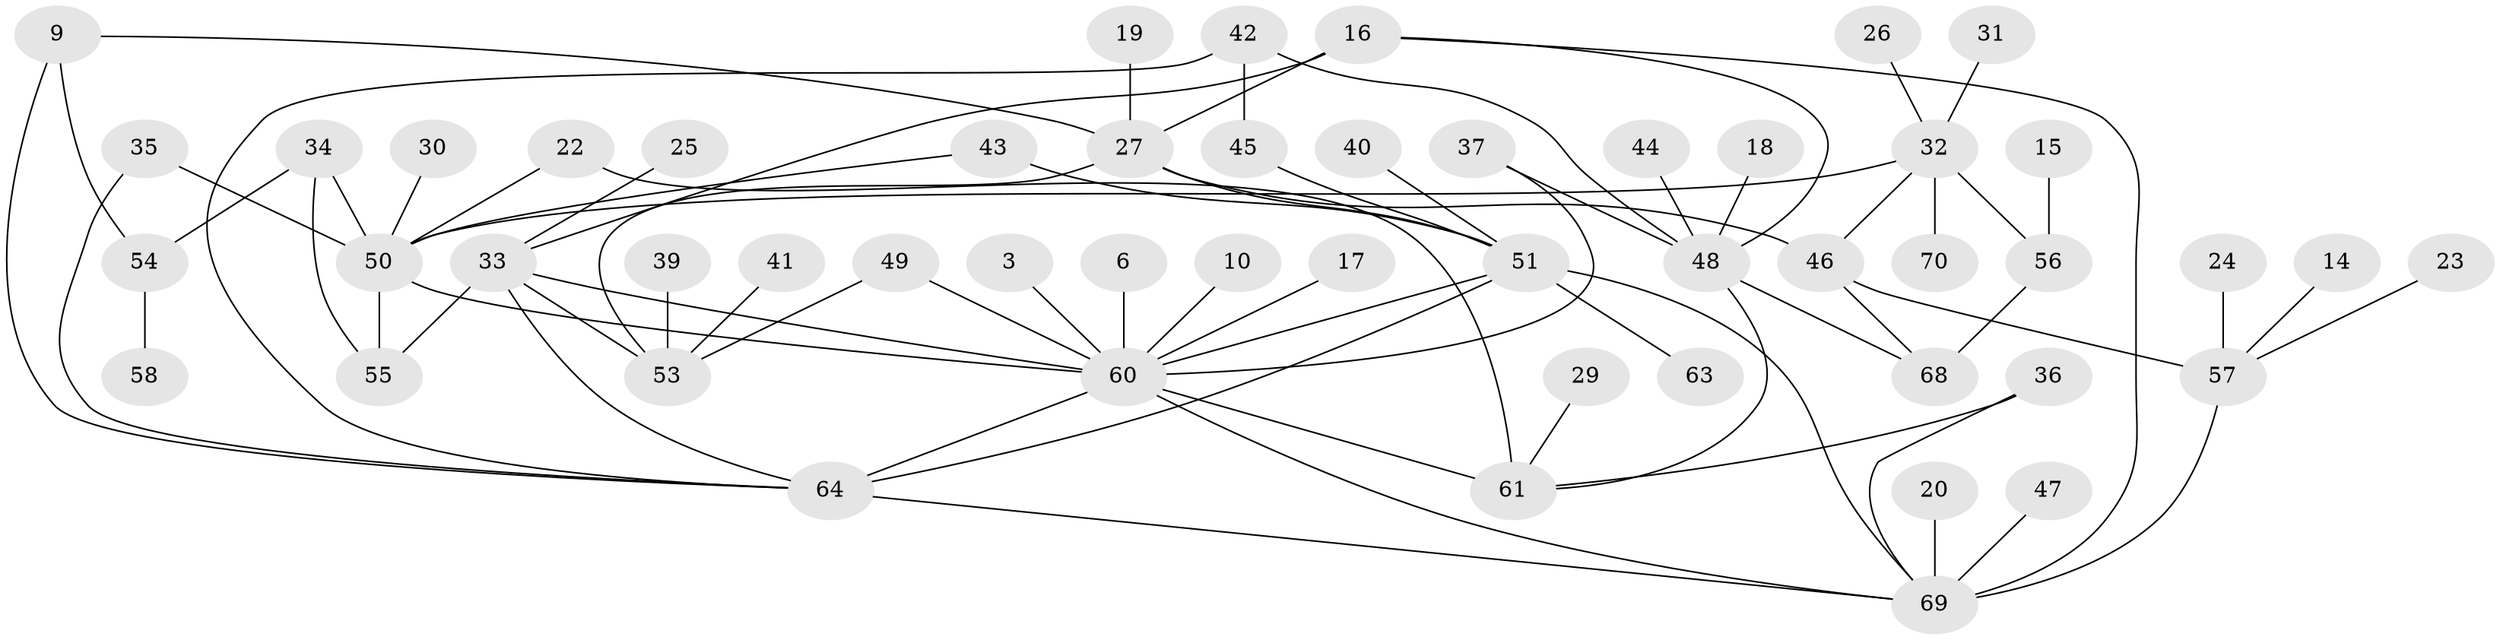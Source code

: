 // original degree distribution, {0: 0.125, 2: 0.22058823529411764, 3: 0.16176470588235295, 4: 0.14705882352941177, 1: 0.27941176470588236, 7: 0.014705882352941176, 5: 0.03676470588235294, 9: 0.007352941176470588, 6: 0.007352941176470588}
// Generated by graph-tools (version 1.1) at 2025/25/03/09/25 03:25:19]
// undirected, 52 vertices, 75 edges
graph export_dot {
graph [start="1"]
  node [color=gray90,style=filled];
  3;
  6;
  9;
  10;
  14;
  15;
  16;
  17;
  18;
  19;
  20;
  22;
  23;
  24;
  25;
  26;
  27;
  29;
  30;
  31;
  32;
  33;
  34;
  35;
  36;
  37;
  39;
  40;
  41;
  42;
  43;
  44;
  45;
  46;
  47;
  48;
  49;
  50;
  51;
  53;
  54;
  55;
  56;
  57;
  58;
  60;
  61;
  63;
  64;
  68;
  69;
  70;
  3 -- 60 [weight=1.0];
  6 -- 60 [weight=1.0];
  9 -- 27 [weight=1.0];
  9 -- 54 [weight=1.0];
  9 -- 64 [weight=1.0];
  10 -- 60 [weight=1.0];
  14 -- 57 [weight=1.0];
  15 -- 56 [weight=1.0];
  16 -- 27 [weight=2.0];
  16 -- 33 [weight=1.0];
  16 -- 48 [weight=1.0];
  16 -- 69 [weight=1.0];
  17 -- 60 [weight=1.0];
  18 -- 48 [weight=1.0];
  19 -- 27 [weight=1.0];
  20 -- 69 [weight=1.0];
  22 -- 50 [weight=1.0];
  22 -- 61 [weight=2.0];
  23 -- 57 [weight=1.0];
  24 -- 57 [weight=1.0];
  25 -- 33 [weight=1.0];
  26 -- 32 [weight=1.0];
  27 -- 46 [weight=1.0];
  27 -- 51 [weight=1.0];
  27 -- 53 [weight=1.0];
  29 -- 61 [weight=1.0];
  30 -- 50 [weight=2.0];
  31 -- 32 [weight=1.0];
  32 -- 46 [weight=1.0];
  32 -- 50 [weight=1.0];
  32 -- 56 [weight=1.0];
  32 -- 70 [weight=1.0];
  33 -- 53 [weight=1.0];
  33 -- 55 [weight=1.0];
  33 -- 60 [weight=1.0];
  33 -- 64 [weight=1.0];
  34 -- 50 [weight=1.0];
  34 -- 54 [weight=1.0];
  34 -- 55 [weight=1.0];
  35 -- 50 [weight=1.0];
  35 -- 64 [weight=1.0];
  36 -- 61 [weight=1.0];
  36 -- 69 [weight=1.0];
  37 -- 48 [weight=1.0];
  37 -- 60 [weight=1.0];
  39 -- 53 [weight=1.0];
  40 -- 51 [weight=1.0];
  41 -- 53 [weight=1.0];
  42 -- 45 [weight=2.0];
  42 -- 48 [weight=1.0];
  42 -- 64 [weight=1.0];
  43 -- 50 [weight=1.0];
  43 -- 51 [weight=1.0];
  44 -- 48 [weight=1.0];
  45 -- 51 [weight=1.0];
  46 -- 57 [weight=1.0];
  46 -- 68 [weight=1.0];
  47 -- 69 [weight=2.0];
  48 -- 61 [weight=1.0];
  48 -- 68 [weight=1.0];
  49 -- 53 [weight=1.0];
  49 -- 60 [weight=1.0];
  50 -- 55 [weight=2.0];
  50 -- 60 [weight=2.0];
  51 -- 60 [weight=1.0];
  51 -- 63 [weight=1.0];
  51 -- 64 [weight=2.0];
  51 -- 69 [weight=1.0];
  54 -- 58 [weight=1.0];
  56 -- 68 [weight=1.0];
  57 -- 69 [weight=1.0];
  60 -- 61 [weight=1.0];
  60 -- 64 [weight=1.0];
  60 -- 69 [weight=1.0];
  64 -- 69 [weight=1.0];
}
